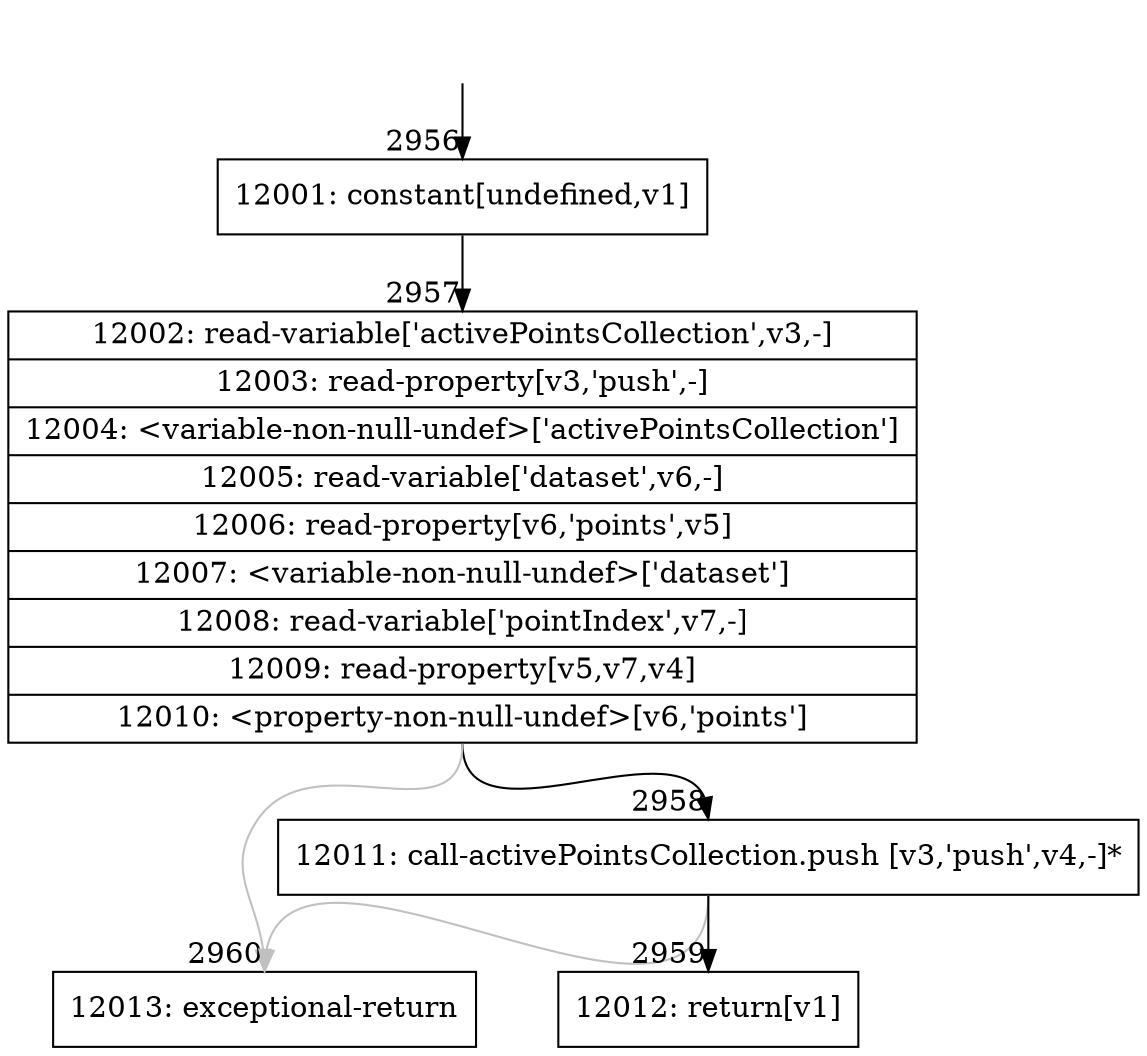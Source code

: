 digraph {
rankdir="TD"
BB_entry281[shape=none,label=""];
BB_entry281 -> BB2956 [tailport=s, headport=n, headlabel="    2956"]
BB2956 [shape=record label="{12001: constant[undefined,v1]}" ] 
BB2956 -> BB2957 [tailport=s, headport=n, headlabel="      2957"]
BB2957 [shape=record label="{12002: read-variable['activePointsCollection',v3,-]|12003: read-property[v3,'push',-]|12004: \<variable-non-null-undef\>['activePointsCollection']|12005: read-variable['dataset',v6,-]|12006: read-property[v6,'points',v5]|12007: \<variable-non-null-undef\>['dataset']|12008: read-variable['pointIndex',v7,-]|12009: read-property[v5,v7,v4]|12010: \<property-non-null-undef\>[v6,'points']}" ] 
BB2957 -> BB2958 [tailport=s, headport=n, headlabel="      2958"]
BB2957 -> BB2960 [tailport=s, headport=n, color=gray, headlabel="      2960"]
BB2958 [shape=record label="{12011: call-activePointsCollection.push [v3,'push',v4,-]*}" ] 
BB2958 -> BB2959 [tailport=s, headport=n, headlabel="      2959"]
BB2958 -> BB2960 [tailport=s, headport=n, color=gray]
BB2959 [shape=record label="{12012: return[v1]}" ] 
BB2960 [shape=record label="{12013: exceptional-return}" ] 
//#$~ 3294
}
